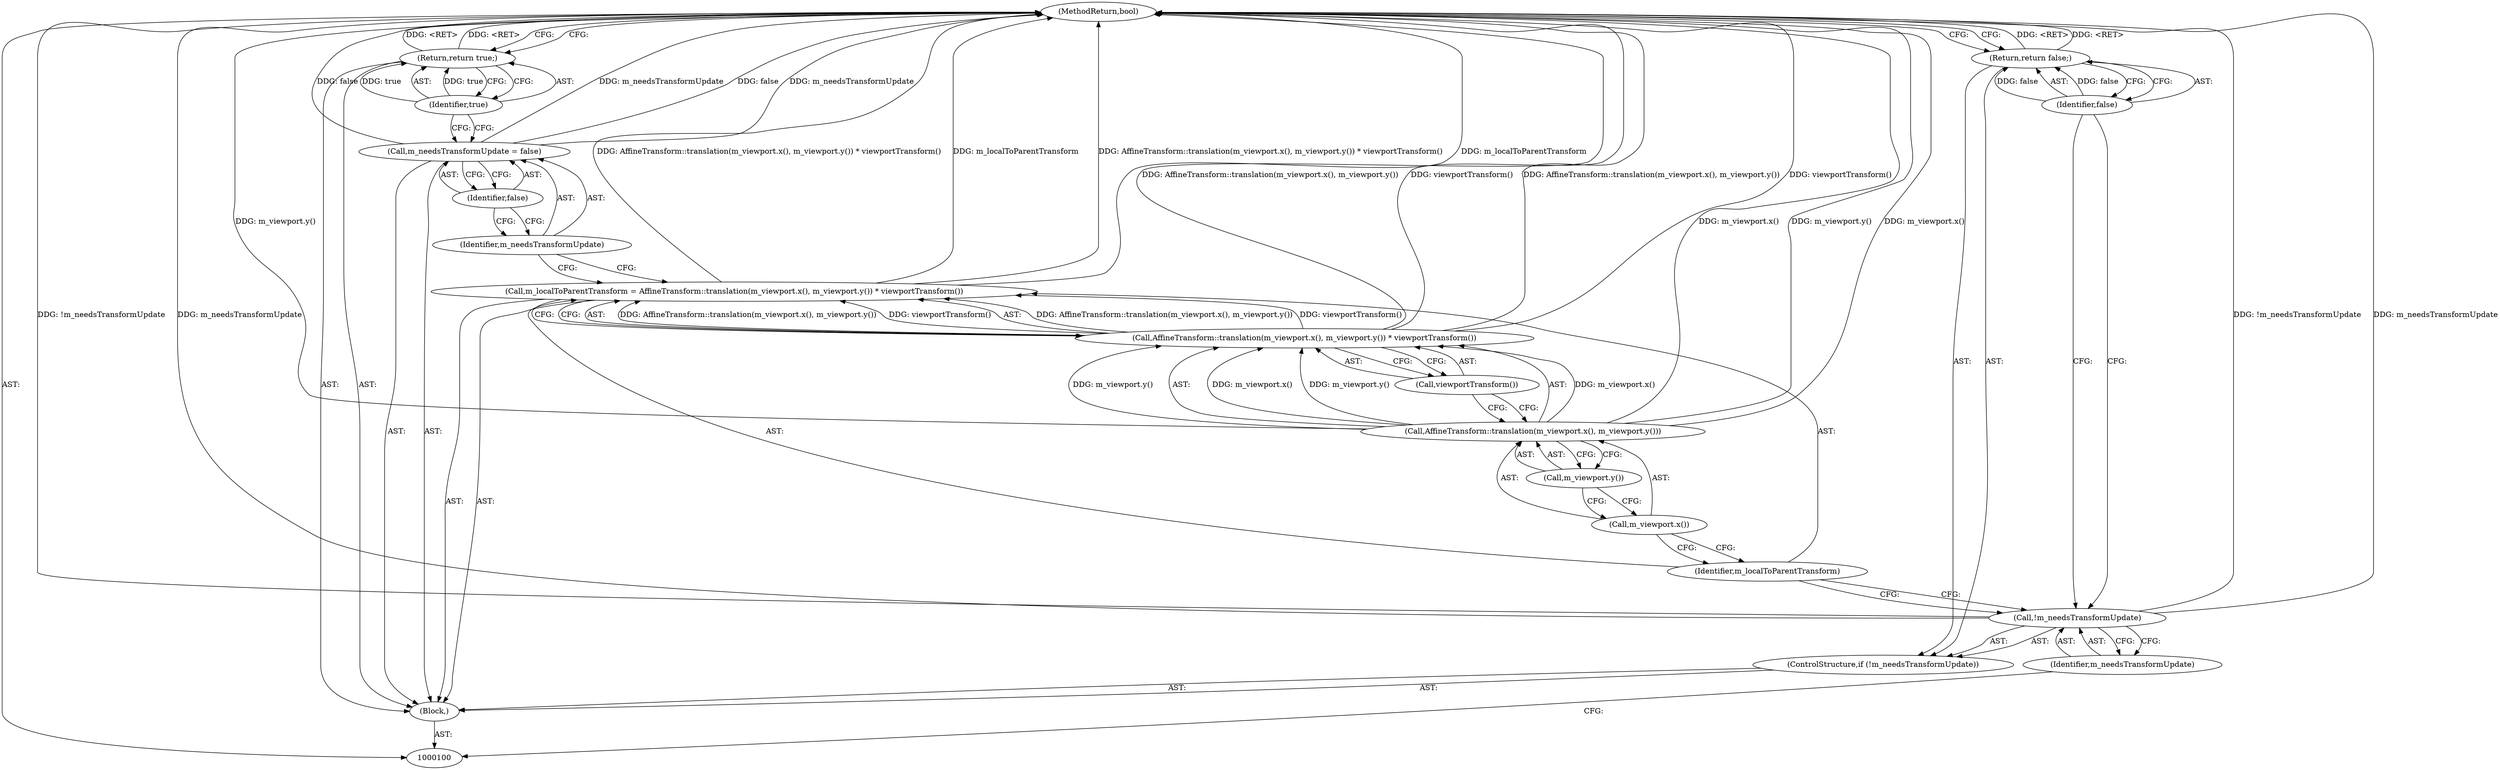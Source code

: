 digraph "1_Chrome_44f1431b20c16d8f8da0ce8ff7bbf2adddcdd785_2" {
"1000119" [label="(MethodReturn,bool)"];
"1000101" [label="(Block,)"];
"1000104" [label="(Identifier,m_needsTransformUpdate)"];
"1000102" [label="(ControlStructure,if (!m_needsTransformUpdate))"];
"1000103" [label="(Call,!m_needsTransformUpdate)"];
"1000106" [label="(Identifier,false)"];
"1000105" [label="(Return,return false;)"];
"1000109" [label="(Call,AffineTransform::translation(m_viewport.x(), m_viewport.y()) * viewportTransform())"];
"1000110" [label="(Call,AffineTransform::translation(m_viewport.x(), m_viewport.y()))"];
"1000107" [label="(Call,m_localToParentTransform = AffineTransform::translation(m_viewport.x(), m_viewport.y()) * viewportTransform())"];
"1000108" [label="(Identifier,m_localToParentTransform)"];
"1000111" [label="(Call,m_viewport.x())"];
"1000112" [label="(Call,m_viewport.y())"];
"1000113" [label="(Call,viewportTransform())"];
"1000116" [label="(Identifier,false)"];
"1000114" [label="(Call,m_needsTransformUpdate = false)"];
"1000115" [label="(Identifier,m_needsTransformUpdate)"];
"1000118" [label="(Identifier,true)"];
"1000117" [label="(Return,return true;)"];
"1000119" -> "1000100"  [label="AST: "];
"1000119" -> "1000105"  [label="CFG: "];
"1000119" -> "1000117"  [label="CFG: "];
"1000117" -> "1000119"  [label="DDG: <RET>"];
"1000107" -> "1000119"  [label="DDG: m_localToParentTransform"];
"1000107" -> "1000119"  [label="DDG: AffineTransform::translation(m_viewport.x(), m_viewport.y()) * viewportTransform()"];
"1000103" -> "1000119"  [label="DDG: m_needsTransformUpdate"];
"1000103" -> "1000119"  [label="DDG: !m_needsTransformUpdate"];
"1000114" -> "1000119"  [label="DDG: m_needsTransformUpdate"];
"1000114" -> "1000119"  [label="DDG: false"];
"1000110" -> "1000119"  [label="DDG: m_viewport.y()"];
"1000110" -> "1000119"  [label="DDG: m_viewport.x()"];
"1000109" -> "1000119"  [label="DDG: viewportTransform()"];
"1000109" -> "1000119"  [label="DDG: AffineTransform::translation(m_viewport.x(), m_viewport.y())"];
"1000105" -> "1000119"  [label="DDG: <RET>"];
"1000101" -> "1000100"  [label="AST: "];
"1000102" -> "1000101"  [label="AST: "];
"1000107" -> "1000101"  [label="AST: "];
"1000114" -> "1000101"  [label="AST: "];
"1000117" -> "1000101"  [label="AST: "];
"1000104" -> "1000103"  [label="AST: "];
"1000104" -> "1000100"  [label="CFG: "];
"1000103" -> "1000104"  [label="CFG: "];
"1000102" -> "1000101"  [label="AST: "];
"1000103" -> "1000102"  [label="AST: "];
"1000105" -> "1000102"  [label="AST: "];
"1000103" -> "1000102"  [label="AST: "];
"1000103" -> "1000104"  [label="CFG: "];
"1000104" -> "1000103"  [label="AST: "];
"1000106" -> "1000103"  [label="CFG: "];
"1000108" -> "1000103"  [label="CFG: "];
"1000103" -> "1000119"  [label="DDG: m_needsTransformUpdate"];
"1000103" -> "1000119"  [label="DDG: !m_needsTransformUpdate"];
"1000106" -> "1000105"  [label="AST: "];
"1000106" -> "1000103"  [label="CFG: "];
"1000105" -> "1000106"  [label="CFG: "];
"1000106" -> "1000105"  [label="DDG: false"];
"1000105" -> "1000102"  [label="AST: "];
"1000105" -> "1000106"  [label="CFG: "];
"1000106" -> "1000105"  [label="AST: "];
"1000119" -> "1000105"  [label="CFG: "];
"1000105" -> "1000119"  [label="DDG: <RET>"];
"1000106" -> "1000105"  [label="DDG: false"];
"1000109" -> "1000107"  [label="AST: "];
"1000109" -> "1000113"  [label="CFG: "];
"1000110" -> "1000109"  [label="AST: "];
"1000113" -> "1000109"  [label="AST: "];
"1000107" -> "1000109"  [label="CFG: "];
"1000109" -> "1000119"  [label="DDG: viewportTransform()"];
"1000109" -> "1000119"  [label="DDG: AffineTransform::translation(m_viewport.x(), m_viewport.y())"];
"1000109" -> "1000107"  [label="DDG: AffineTransform::translation(m_viewport.x(), m_viewport.y())"];
"1000109" -> "1000107"  [label="DDG: viewportTransform()"];
"1000110" -> "1000109"  [label="DDG: m_viewport.x()"];
"1000110" -> "1000109"  [label="DDG: m_viewport.y()"];
"1000110" -> "1000109"  [label="AST: "];
"1000110" -> "1000112"  [label="CFG: "];
"1000111" -> "1000110"  [label="AST: "];
"1000112" -> "1000110"  [label="AST: "];
"1000113" -> "1000110"  [label="CFG: "];
"1000110" -> "1000119"  [label="DDG: m_viewport.y()"];
"1000110" -> "1000119"  [label="DDG: m_viewport.x()"];
"1000110" -> "1000109"  [label="DDG: m_viewport.x()"];
"1000110" -> "1000109"  [label="DDG: m_viewport.y()"];
"1000107" -> "1000101"  [label="AST: "];
"1000107" -> "1000109"  [label="CFG: "];
"1000108" -> "1000107"  [label="AST: "];
"1000109" -> "1000107"  [label="AST: "];
"1000115" -> "1000107"  [label="CFG: "];
"1000107" -> "1000119"  [label="DDG: m_localToParentTransform"];
"1000107" -> "1000119"  [label="DDG: AffineTransform::translation(m_viewport.x(), m_viewport.y()) * viewportTransform()"];
"1000109" -> "1000107"  [label="DDG: AffineTransform::translation(m_viewport.x(), m_viewport.y())"];
"1000109" -> "1000107"  [label="DDG: viewportTransform()"];
"1000108" -> "1000107"  [label="AST: "];
"1000108" -> "1000103"  [label="CFG: "];
"1000111" -> "1000108"  [label="CFG: "];
"1000111" -> "1000110"  [label="AST: "];
"1000111" -> "1000108"  [label="CFG: "];
"1000112" -> "1000111"  [label="CFG: "];
"1000112" -> "1000110"  [label="AST: "];
"1000112" -> "1000111"  [label="CFG: "];
"1000110" -> "1000112"  [label="CFG: "];
"1000113" -> "1000109"  [label="AST: "];
"1000113" -> "1000110"  [label="CFG: "];
"1000109" -> "1000113"  [label="CFG: "];
"1000116" -> "1000114"  [label="AST: "];
"1000116" -> "1000115"  [label="CFG: "];
"1000114" -> "1000116"  [label="CFG: "];
"1000114" -> "1000101"  [label="AST: "];
"1000114" -> "1000116"  [label="CFG: "];
"1000115" -> "1000114"  [label="AST: "];
"1000116" -> "1000114"  [label="AST: "];
"1000118" -> "1000114"  [label="CFG: "];
"1000114" -> "1000119"  [label="DDG: m_needsTransformUpdate"];
"1000114" -> "1000119"  [label="DDG: false"];
"1000115" -> "1000114"  [label="AST: "];
"1000115" -> "1000107"  [label="CFG: "];
"1000116" -> "1000115"  [label="CFG: "];
"1000118" -> "1000117"  [label="AST: "];
"1000118" -> "1000114"  [label="CFG: "];
"1000117" -> "1000118"  [label="CFG: "];
"1000118" -> "1000117"  [label="DDG: true"];
"1000117" -> "1000101"  [label="AST: "];
"1000117" -> "1000118"  [label="CFG: "];
"1000118" -> "1000117"  [label="AST: "];
"1000119" -> "1000117"  [label="CFG: "];
"1000117" -> "1000119"  [label="DDG: <RET>"];
"1000118" -> "1000117"  [label="DDG: true"];
}
